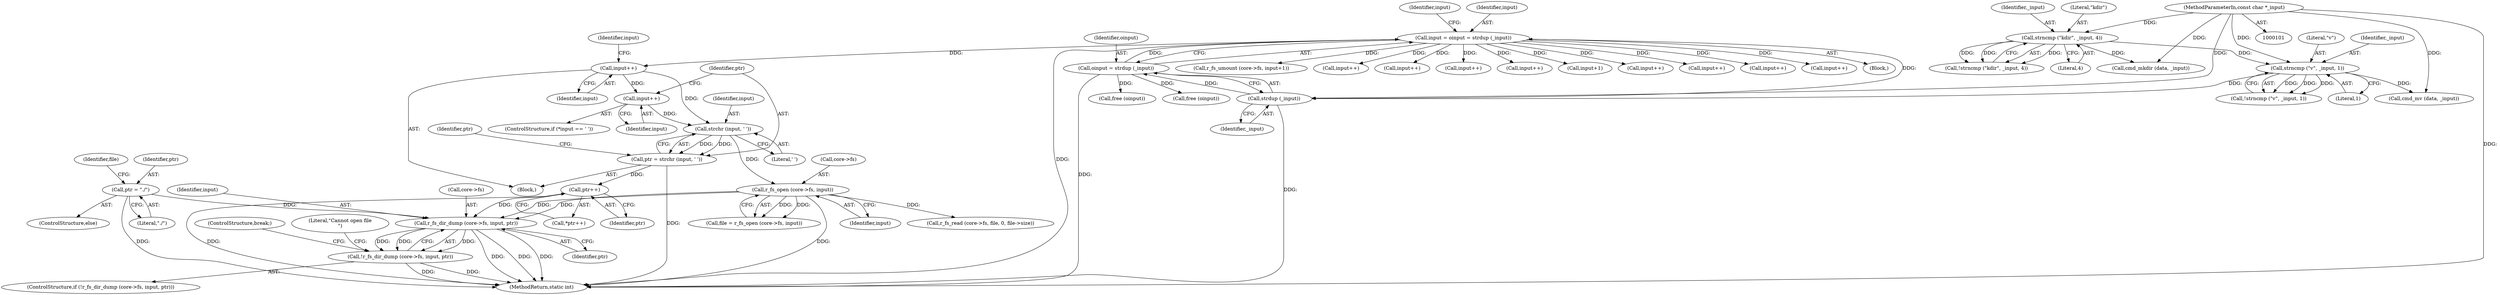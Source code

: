 digraph "0_radare2_65000a7fd9eea62359e6d6714f17b94a99a82edd@pointer" {
"1000518" [label="(Call,r_fs_dir_dump (core->fs, input, ptr))"];
"1000481" [label="(Call,r_fs_open (core->fs, input))"];
"1000465" [label="(Call,strchr (input, ' '))"];
"1000454" [label="(Call,input++)"];
"1000147" [label="(Call,input = oinput = strdup (_input))"];
"1000149" [label="(Call,oinput = strdup (_input))"];
"1000151" [label="(Call,strdup (_input))"];
"1000138" [label="(Call,strncmp (\"v\", _input, 1))"];
"1000127" [label="(Call,strncmp (\"kdir\", _input, 4))"];
"1000103" [label="(MethodParameterIn,const char *_input)"];
"1000461" [label="(Call,input++)"];
"1000476" [label="(Call,ptr = \"./\")"];
"1000472" [label="(Call,ptr++)"];
"1000463" [label="(Call,ptr = strchr (input, ' '))"];
"1000517" [label="(Call,!r_fs_dir_dump (core->fs, input, ptr))"];
"1000249" [label="(Call,r_fs_umount (core->fs, input+1))"];
"1000456" [label="(ControlStructure,if (*input == ' '))"];
"1000130" [label="(Literal,4)"];
"1000519" [label="(Call,core->fs)"];
"1000479" [label="(Call,file = r_fs_open (core->fs, input))"];
"1000482" [label="(Call,core->fs)"];
"1000466" [label="(Identifier,input)"];
"1000471" [label="(Call,*ptr++)"];
"1000580" [label="(Call,input++)"];
"1000463" [label="(Call,ptr = strchr (input, ' '))"];
"1000476" [label="(Call,ptr = \"./\")"];
"1000539" [label="(Call,input++)"];
"1000455" [label="(Identifier,input)"];
"1000138" [label="(Call,strncmp (\"v\", _input, 1))"];
"1000454" [label="(Call,input++)"];
"1000477" [label="(Identifier,ptr)"];
"1000672" [label="(MethodReturn,static int)"];
"1000461" [label="(Call,input++)"];
"1000465" [label="(Call,strchr (input, ' '))"];
"1000464" [label="(Identifier,ptr)"];
"1000151" [label="(Call,strdup (_input))"];
"1000303" [label="(Call,input++)"];
"1000340" [label="(Call,input++)"];
"1000469" [label="(Identifier,ptr)"];
"1000478" [label="(Literal,\"./\")"];
"1000525" [label="(Literal,\"Cannot open file\n\")"];
"1000144" [label="(Call,cmd_mv (data, _input))"];
"1000475" [label="(ControlStructure,else)"];
"1000127" [label="(Call,strncmp (\"kdir\", _input, 4))"];
"1000526" [label="(ControlStructure,break;)"];
"1000253" [label="(Call,input+1)"];
"1000133" [label="(Call,cmd_mkdir (data, _input))"];
"1000141" [label="(Literal,1)"];
"1000480" [label="(Identifier,file)"];
"1000668" [label="(Call,free (oinput))"];
"1000407" [label="(Call,input++)"];
"1000528" [label="(Call,input++)"];
"1000639" [label="(Call,input++)"];
"1000129" [label="(Identifier,_input)"];
"1000516" [label="(ControlStructure,if (!r_fs_dir_dump (core->fs, input, ptr)))"];
"1000147" [label="(Call,input = oinput = strdup (_input))"];
"1000137" [label="(Call,!strncmp (\"v\", _input, 1))"];
"1000522" [label="(Identifier,input)"];
"1000156" [label="(Block,)"];
"1000150" [label="(Identifier,oinput)"];
"1000152" [label="(Identifier,_input)"];
"1000459" [label="(Identifier,input)"];
"1000635" [label="(Call,free (oinput))"];
"1000485" [label="(Identifier,input)"];
"1000489" [label="(Call,r_fs_read (core->fs, file, 0, file->size))"];
"1000128" [label="(Literal,\"kdir\")"];
"1000149" [label="(Call,oinput = strdup (_input))"];
"1000467" [label="(Literal,' ')"];
"1000481" [label="(Call,r_fs_open (core->fs, input))"];
"1000158" [label="(Call,input++)"];
"1000472" [label="(Call,ptr++)"];
"1000518" [label="(Call,r_fs_dir_dump (core->fs, input, ptr))"];
"1000462" [label="(Identifier,input)"];
"1000523" [label="(Identifier,ptr)"];
"1000148" [label="(Identifier,input)"];
"1000155" [label="(Identifier,input)"];
"1000103" [label="(MethodParameterIn,const char *_input)"];
"1000139" [label="(Literal,\"v\")"];
"1000473" [label="(Identifier,ptr)"];
"1000126" [label="(Call,!strncmp (\"kdir\", _input, 4))"];
"1000104" [label="(Block,)"];
"1000517" [label="(Call,!r_fs_dir_dump (core->fs, input, ptr))"];
"1000140" [label="(Identifier,_input)"];
"1000518" -> "1000517"  [label="AST: "];
"1000518" -> "1000523"  [label="CFG: "];
"1000519" -> "1000518"  [label="AST: "];
"1000522" -> "1000518"  [label="AST: "];
"1000523" -> "1000518"  [label="AST: "];
"1000517" -> "1000518"  [label="CFG: "];
"1000518" -> "1000672"  [label="DDG: "];
"1000518" -> "1000672"  [label="DDG: "];
"1000518" -> "1000672"  [label="DDG: "];
"1000518" -> "1000517"  [label="DDG: "];
"1000518" -> "1000517"  [label="DDG: "];
"1000518" -> "1000517"  [label="DDG: "];
"1000481" -> "1000518"  [label="DDG: "];
"1000481" -> "1000518"  [label="DDG: "];
"1000476" -> "1000518"  [label="DDG: "];
"1000472" -> "1000518"  [label="DDG: "];
"1000481" -> "1000479"  [label="AST: "];
"1000481" -> "1000485"  [label="CFG: "];
"1000482" -> "1000481"  [label="AST: "];
"1000485" -> "1000481"  [label="AST: "];
"1000479" -> "1000481"  [label="CFG: "];
"1000481" -> "1000672"  [label="DDG: "];
"1000481" -> "1000479"  [label="DDG: "];
"1000481" -> "1000479"  [label="DDG: "];
"1000465" -> "1000481"  [label="DDG: "];
"1000481" -> "1000489"  [label="DDG: "];
"1000465" -> "1000463"  [label="AST: "];
"1000465" -> "1000467"  [label="CFG: "];
"1000466" -> "1000465"  [label="AST: "];
"1000467" -> "1000465"  [label="AST: "];
"1000463" -> "1000465"  [label="CFG: "];
"1000465" -> "1000463"  [label="DDG: "];
"1000465" -> "1000463"  [label="DDG: "];
"1000454" -> "1000465"  [label="DDG: "];
"1000461" -> "1000465"  [label="DDG: "];
"1000454" -> "1000156"  [label="AST: "];
"1000454" -> "1000455"  [label="CFG: "];
"1000455" -> "1000454"  [label="AST: "];
"1000459" -> "1000454"  [label="CFG: "];
"1000147" -> "1000454"  [label="DDG: "];
"1000454" -> "1000461"  [label="DDG: "];
"1000147" -> "1000104"  [label="AST: "];
"1000147" -> "1000149"  [label="CFG: "];
"1000148" -> "1000147"  [label="AST: "];
"1000149" -> "1000147"  [label="AST: "];
"1000155" -> "1000147"  [label="CFG: "];
"1000147" -> "1000672"  [label="DDG: "];
"1000149" -> "1000147"  [label="DDG: "];
"1000151" -> "1000147"  [label="DDG: "];
"1000147" -> "1000158"  [label="DDG: "];
"1000147" -> "1000249"  [label="DDG: "];
"1000147" -> "1000253"  [label="DDG: "];
"1000147" -> "1000303"  [label="DDG: "];
"1000147" -> "1000340"  [label="DDG: "];
"1000147" -> "1000407"  [label="DDG: "];
"1000147" -> "1000528"  [label="DDG: "];
"1000147" -> "1000539"  [label="DDG: "];
"1000147" -> "1000580"  [label="DDG: "];
"1000147" -> "1000639"  [label="DDG: "];
"1000149" -> "1000151"  [label="CFG: "];
"1000150" -> "1000149"  [label="AST: "];
"1000151" -> "1000149"  [label="AST: "];
"1000149" -> "1000672"  [label="DDG: "];
"1000151" -> "1000149"  [label="DDG: "];
"1000149" -> "1000635"  [label="DDG: "];
"1000149" -> "1000668"  [label="DDG: "];
"1000151" -> "1000152"  [label="CFG: "];
"1000152" -> "1000151"  [label="AST: "];
"1000151" -> "1000672"  [label="DDG: "];
"1000138" -> "1000151"  [label="DDG: "];
"1000103" -> "1000151"  [label="DDG: "];
"1000138" -> "1000137"  [label="AST: "];
"1000138" -> "1000141"  [label="CFG: "];
"1000139" -> "1000138"  [label="AST: "];
"1000140" -> "1000138"  [label="AST: "];
"1000141" -> "1000138"  [label="AST: "];
"1000137" -> "1000138"  [label="CFG: "];
"1000138" -> "1000137"  [label="DDG: "];
"1000138" -> "1000137"  [label="DDG: "];
"1000138" -> "1000137"  [label="DDG: "];
"1000127" -> "1000138"  [label="DDG: "];
"1000103" -> "1000138"  [label="DDG: "];
"1000138" -> "1000144"  [label="DDG: "];
"1000127" -> "1000126"  [label="AST: "];
"1000127" -> "1000130"  [label="CFG: "];
"1000128" -> "1000127"  [label="AST: "];
"1000129" -> "1000127"  [label="AST: "];
"1000130" -> "1000127"  [label="AST: "];
"1000126" -> "1000127"  [label="CFG: "];
"1000127" -> "1000126"  [label="DDG: "];
"1000127" -> "1000126"  [label="DDG: "];
"1000127" -> "1000126"  [label="DDG: "];
"1000103" -> "1000127"  [label="DDG: "];
"1000127" -> "1000133"  [label="DDG: "];
"1000103" -> "1000101"  [label="AST: "];
"1000103" -> "1000672"  [label="DDG: "];
"1000103" -> "1000133"  [label="DDG: "];
"1000103" -> "1000144"  [label="DDG: "];
"1000461" -> "1000456"  [label="AST: "];
"1000461" -> "1000462"  [label="CFG: "];
"1000462" -> "1000461"  [label="AST: "];
"1000464" -> "1000461"  [label="CFG: "];
"1000476" -> "1000475"  [label="AST: "];
"1000476" -> "1000478"  [label="CFG: "];
"1000477" -> "1000476"  [label="AST: "];
"1000478" -> "1000476"  [label="AST: "];
"1000480" -> "1000476"  [label="CFG: "];
"1000476" -> "1000672"  [label="DDG: "];
"1000472" -> "1000471"  [label="AST: "];
"1000472" -> "1000473"  [label="CFG: "];
"1000473" -> "1000472"  [label="AST: "];
"1000471" -> "1000472"  [label="CFG: "];
"1000472" -> "1000672"  [label="DDG: "];
"1000463" -> "1000472"  [label="DDG: "];
"1000463" -> "1000156"  [label="AST: "];
"1000464" -> "1000463"  [label="AST: "];
"1000469" -> "1000463"  [label="CFG: "];
"1000463" -> "1000672"  [label="DDG: "];
"1000517" -> "1000516"  [label="AST: "];
"1000525" -> "1000517"  [label="CFG: "];
"1000526" -> "1000517"  [label="CFG: "];
"1000517" -> "1000672"  [label="DDG: "];
"1000517" -> "1000672"  [label="DDG: "];
}
